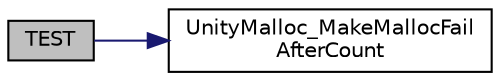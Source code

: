 digraph "TEST"
{
  edge [fontname="Helvetica",fontsize="10",labelfontname="Helvetica",labelfontsize="10"];
  node [fontname="Helvetica",fontsize="10",shape=record];
  rankdir="LR";
  Node4 [label="TEST",height=0.2,width=0.4,color="black", fillcolor="grey75", style="filled", fontcolor="black"];
  Node4 -> Node5 [color="midnightblue",fontsize="10",style="solid",fontname="Helvetica"];
  Node5 [label="UnityMalloc_MakeMallocFail\lAfterCount",height=0.2,width=0.4,color="black", fillcolor="white", style="filled",URL="$unity__fixture_8c.html#a987522fae9a5f45af2cf385a2223bdac"];
}
